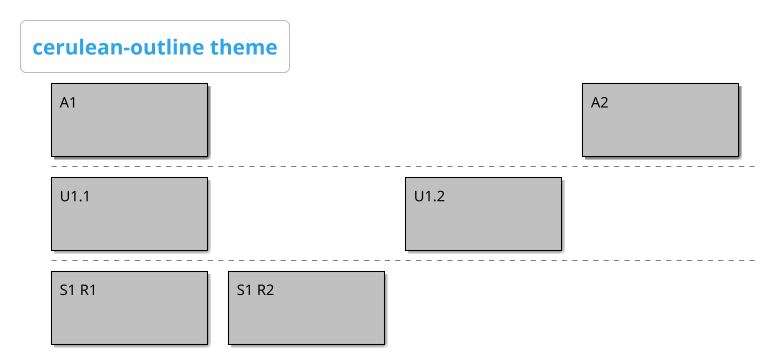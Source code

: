 ' Do not edit
' Theme Gallery
' autogenerated by script
'
@startboard
!theme cerulean-outline
title cerulean-outline theme
A1
+U1.1
++S1 R1
++S1 R2 
+U1.2
A2
@endboard
